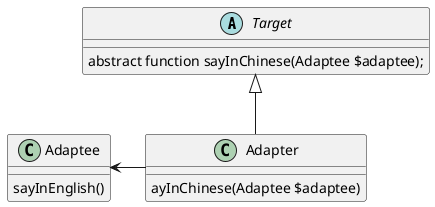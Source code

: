 @startuml

abstract class Target
{
    abstract function sayInChinese(Adaptee $adaptee);
}

class Adaptee
{
    sayInEnglish()
}

class Adapter extends Target
{
    ayInChinese(Adaptee $adaptee)
}

Adaptee <-right- Adapter

@enduml